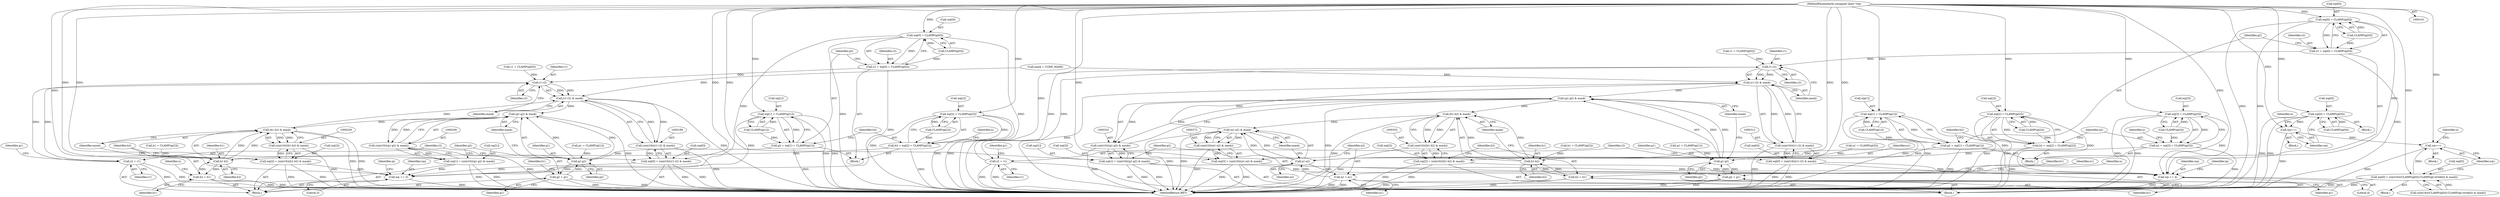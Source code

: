 digraph "0_libtiff_83a4b92815ea04969d494416eaae3d4c6b338e4a#diff-c8b4b355f9b5c06d585b23138e1c185f@pointer" {
"1000105" [label="(MethodParameterIn,unsigned short *wp)"];
"1000133" [label="(Call,wp[0] = CLAMP(ip[0]))"];
"1000131" [label="(Call,r2 = wp[0] = CLAMP(ip[0]))"];
"1000191" [label="(Call,r1-r2)"];
"1000190" [label="(Call,(r1-r2) & mask)"];
"1000188" [label="(Call,(uint16)((r1-r2) & mask))"];
"1000184" [label="(Call,wp[0] = (uint16)((r1-r2) & mask))"];
"1000172" [label="(Call,wp += 3)"];
"1000210" [label="(Call,(g1-g2) & mask)"];
"1000208" [label="(Call,(uint16)((g1-g2) & mask))"];
"1000204" [label="(Call,wp[1] = (uint16)((g1-g2) & mask))"];
"1000230" [label="(Call,(b1-b2) & mask)"];
"1000228" [label="(Call,(uint16)((b1-b2) & mask))"];
"1000224" [label="(Call,wp[2] = (uint16)((b1-b2) & mask))"];
"1000195" [label="(Call,r2 = r1)"];
"1000143" [label="(Call,wp[1] = CLAMP(ip[1]))"];
"1000141" [label="(Call,g2 = wp[1] = CLAMP(ip[1]))"];
"1000211" [label="(Call,g1-g2)"];
"1000215" [label="(Call,g2 = g1)"];
"1000153" [label="(Call,wp[2] = CLAMP(ip[2]))"];
"1000151" [label="(Call,b2 = wp[2] = CLAMP(ip[2]))"];
"1000231" [label="(Call,b1-b2)"];
"1000235" [label="(Call,b2 = b1)"];
"1000246" [label="(Call,wp[0] = CLAMP(ip[0]))"];
"1000244" [label="(Call,r2 = wp[0] = CLAMP(ip[0]))"];
"1000314" [label="(Call,r1-r2)"];
"1000313" [label="(Call,(r1-r2) & mask)"];
"1000311" [label="(Call,(uint16)((r1-r2) & mask))"];
"1000307" [label="(Call,wp[0] = (uint16)((r1-r2) & mask))"];
"1000295" [label="(Call,wp += 4)"];
"1000333" [label="(Call,(g1-g2) & mask)"];
"1000331" [label="(Call,(uint16)((g1-g2) & mask))"];
"1000327" [label="(Call,wp[1] = (uint16)((g1-g2) & mask))"];
"1000353" [label="(Call,(b1-b2) & mask)"];
"1000351" [label="(Call,(uint16)((b1-b2) & mask))"];
"1000347" [label="(Call,wp[2] = (uint16)((b1-b2) & mask))"];
"1000373" [label="(Call,(a1-a2) & mask)"];
"1000371" [label="(Call,(uint16)((a1-a2) & mask))"];
"1000367" [label="(Call,wp[3] = (uint16)((a1-a2) & mask))"];
"1000318" [label="(Call,r2 = r1)"];
"1000256" [label="(Call,wp[1] = CLAMP(ip[1]))"];
"1000254" [label="(Call,g2 = wp[1] = CLAMP(ip[1]))"];
"1000334" [label="(Call,g1-g2)"];
"1000338" [label="(Call,g2 = g1)"];
"1000266" [label="(Call,wp[2] = CLAMP(ip[2]))"];
"1000264" [label="(Call,b2 = wp[2] = CLAMP(ip[2]))"];
"1000354" [label="(Call,b1-b2)"];
"1000358" [label="(Call,b2 = b1)"];
"1000276" [label="(Call,wp[3] = CLAMP(ip[3]))"];
"1000274" [label="(Call,a2 = wp[3] = CLAMP(ip[3]))"];
"1000374" [label="(Call,a1-a2)"];
"1000378" [label="(Call,a2 = a1)"];
"1000385" [label="(Call,wp[0] = CLAMP(ip[0]))"];
"1000393" [label="(Call,wp++)"];
"1000423" [label="(Call,wp++)"];
"1000405" [label="(Call,wp[0] = (uint16)((CLAMP(ip[0])-CLAMP(ip[-stride])) & mask))"];
"1000351" [label="(Call,(uint16)((b1-b2) & mask))"];
"1000307" [label="(Call,wp[0] = (uint16)((r1-r2) & mask))"];
"1000141" [label="(Call,g2 = wp[1] = CLAMP(ip[1]))"];
"1000162" [label="(Identifier,n)"];
"1000193" [label="(Identifier,r2)"];
"1000295" [label="(Call,wp += 4)"];
"1000277" [label="(Call,wp[3])"];
"1000184" [label="(Call,wp[0] = (uint16)((r1-r2) & mask))"];
"1000327" [label="(Call,wp[1] = (uint16)((g1-g2) & mask))"];
"1000353" [label="(Call,(b1-b2) & mask)"];
"1000233" [label="(Identifier,b2)"];
"1000152" [label="(Identifier,b2)"];
"1000254" [label="(Call,g2 = wp[1] = CLAMP(ip[1]))"];
"1000355" [label="(Identifier,b1)"];
"1000243" [label="(Block,)"];
"1000406" [label="(Call,wp[0])"];
"1000194" [label="(Identifier,mask)"];
"1000210" [label="(Call,(g1-g2) & mask)"];
"1000212" [label="(Identifier,g1)"];
"1000157" [label="(Call,CLAMP(ip[2]))"];
"1000218" [label="(Call,b1 = CLAMP(ip[2]))"];
"1000296" [label="(Identifier,wp)"];
"1000356" [label="(Identifier,b2)"];
"1000255" [label="(Identifier,g2)"];
"1000335" [label="(Identifier,g1)"];
"1000336" [label="(Identifier,g2)"];
"1000377" [label="(Identifier,mask)"];
"1000260" [label="(Call,CLAMP(ip[1]))"];
"1000297" [label="(Literal,4)"];
"1000188" [label="(Call,(uint16)((r1-r2) & mask))"];
"1000267" [label="(Call,wp[2])"];
"1000341" [label="(Call,b1 = CLAMP(ip[2]))"];
"1000338" [label="(Call,g2 = g1)"];
"1000301" [label="(Call,r1 = CLAMP(ip[0]))"];
"1000328" [label="(Call,wp[1])"];
"1000354" [label="(Call,b1-b2)"];
"1000405" [label="(Call,wp[0] = (uint16)((CLAMP(ip[0])-CLAMP(ip[-stride])) & mask))"];
"1000225" [label="(Call,wp[2])"];
"1000314" [label="(Call,r1-r2)"];
"1000321" [label="(Call,g1 = CLAMP(ip[1]))"];
"1000154" [label="(Call,wp[2])"];
"1000172" [label="(Call,wp += 3)"];
"1000215" [label="(Call,g2 = g1)"];
"1000348" [label="(Call,wp[2])"];
"1000244" [label="(Call,r2 = wp[0] = CLAMP(ip[0]))"];
"1000382" [label="(Block,)"];
"1000320" [label="(Identifier,r1)"];
"1000409" [label="(Call,(uint16)((CLAMP(ip[0])-CLAMP(ip[-stride])) & mask))"];
"1000168" [label="(Block,)"];
"1000217" [label="(Identifier,g1)"];
"1000274" [label="(Call,a2 = wp[3] = CLAMP(ip[3]))"];
"1000174" [label="(Literal,3)"];
"1000204" [label="(Call,wp[1] = (uint16)((g1-g2) & mask))"];
"1000137" [label="(Call,CLAMP(ip[0]))"];
"1000234" [label="(Identifier,mask)"];
"1000318" [label="(Call,r2 = r1)"];
"1000361" [label="(Call,a1 = CLAMP(ip[3]))"];
"1000214" [label="(Identifier,mask)"];
"1000176" [label="(Identifier,ip)"];
"1000362" [label="(Identifier,a1)"];
"1000147" [label="(Call,CLAMP(ip[1]))"];
"1000375" [label="(Identifier,a1)"];
"1000198" [label="(Call,g1 = CLAMP(ip[1]))"];
"1000213" [label="(Identifier,g2)"];
"1000224" [label="(Call,wp[2] = (uint16)((b1-b2) & mask))"];
"1000380" [label="(Identifier,a1)"];
"1000178" [label="(Call,r1 = CLAMP(ip[0]))"];
"1000342" [label="(Identifier,b1)"];
"1000311" [label="(Call,(uint16)((r1-r2) & mask))"];
"1000266" [label="(Call,wp[2] = CLAMP(ip[2]))"];
"1000228" [label="(Call,(uint16)((b1-b2) & mask))"];
"1000270" [label="(Call,CLAMP(ip[2]))"];
"1000275" [label="(Identifier,a2)"];
"1000367" [label="(Call,wp[3] = (uint16)((a1-a2) & mask))"];
"1000402" [label="(Block,)"];
"1000143" [label="(Call,wp[1] = CLAMP(ip[1]))"];
"1000371" [label="(Call,(uint16)((a1-a2) & mask))"];
"1000360" [label="(Identifier,b1)"];
"1000331" [label="(Call,(uint16)((g1-g2) & mask))"];
"1000166" [label="(Identifier,n)"];
"1000337" [label="(Identifier,mask)"];
"1000359" [label="(Identifier,b2)"];
"1000173" [label="(Identifier,wp)"];
"1000299" [label="(Identifier,ip)"];
"1000376" [label="(Identifier,a2)"];
"1000428" [label="(MethodReturn,RET)"];
"1000134" [label="(Call,wp[0])"];
"1000357" [label="(Identifier,mask)"];
"1000385" [label="(Call,wp[0] = CLAMP(ip[0]))"];
"1000315" [label="(Identifier,r1)"];
"1000322" [label="(Identifier,g1)"];
"1000386" [label="(Call,wp[0])"];
"1000236" [label="(Identifier,b2)"];
"1000280" [label="(Call,CLAMP(ip[3]))"];
"1000235" [label="(Call,b2 = b1)"];
"1000196" [label="(Identifier,r2)"];
"1000423" [label="(Call,wp++)"];
"1000334" [label="(Call,g1-g2)"];
"1000144" [label="(Call,wp[1])"];
"1000347" [label="(Call,wp[2] = (uint16)((b1-b2) & mask))"];
"1000316" [label="(Identifier,r2)"];
"1000265" [label="(Identifier,b2)"];
"1000389" [label="(Call,CLAMP(ip[0]))"];
"1000289" [label="(Identifier,n)"];
"1000151" [label="(Call,b2 = wp[2] = CLAMP(ip[2]))"];
"1000339" [label="(Identifier,g2)"];
"1000153" [label="(Call,wp[2] = CLAMP(ip[2]))"];
"1000394" [label="(Identifier,wp)"];
"1000219" [label="(Identifier,b1)"];
"1000383" [label="(Block,)"];
"1000373" [label="(Call,(a1-a2) & mask)"];
"1000340" [label="(Identifier,g1)"];
"1000192" [label="(Identifier,r1)"];
"1000195" [label="(Call,r2 = r1)"];
"1000231" [label="(Call,b1-b2)"];
"1000105" [label="(MethodParameterIn,unsigned short *wp)"];
"1000257" [label="(Call,wp[1])"];
"1000424" [label="(Identifier,wp)"];
"1000245" [label="(Identifier,r2)"];
"1000131" [label="(Call,r2 = wp[0] = CLAMP(ip[0]))"];
"1000132" [label="(Identifier,r2)"];
"1000256" [label="(Call,wp[1] = CLAMP(ip[1]))"];
"1000368" [label="(Call,wp[3])"];
"1000237" [label="(Identifier,b1)"];
"1000246" [label="(Call,wp[0] = CLAMP(ip[0]))"];
"1000142" [label="(Identifier,g2)"];
"1000205" [label="(Call,wp[1])"];
"1000285" [label="(Identifier,n)"];
"1000185" [label="(Call,wp[0])"];
"1000130" [label="(Block,)"];
"1000403" [label="(Block,)"];
"1000250" [label="(Call,CLAMP(ip[0]))"];
"1000308" [label="(Call,wp[0])"];
"1000211" [label="(Call,g1-g2)"];
"1000291" [label="(Block,)"];
"1000208" [label="(Call,(uint16)((g1-g2) & mask))"];
"1000317" [label="(Identifier,mask)"];
"1000197" [label="(Identifier,r1)"];
"1000276" [label="(Call,wp[3] = CLAMP(ip[3]))"];
"1000232" [label="(Identifier,b1)"];
"1000118" [label="(Call,mask = CODE_MASK)"];
"1000396" [label="(Identifier,n)"];
"1000393" [label="(Call,wp++)"];
"1000374" [label="(Call,a1-a2)"];
"1000216" [label="(Identifier,g2)"];
"1000358" [label="(Call,b2 = b1)"];
"1000264" [label="(Call,b2 = wp[2] = CLAMP(ip[2]))"];
"1000190" [label="(Call,(r1-r2) & mask)"];
"1000313" [label="(Call,(r1-r2) & mask)"];
"1000191" [label="(Call,r1-r2)"];
"1000379" [label="(Identifier,a2)"];
"1000378" [label="(Call,a2 = a1)"];
"1000247" [label="(Call,wp[0])"];
"1000133" [label="(Call,wp[0] = CLAMP(ip[0]))"];
"1000319" [label="(Identifier,r2)"];
"1000426" [label="(Identifier,n)"];
"1000199" [label="(Identifier,g1)"];
"1000333" [label="(Call,(g1-g2) & mask)"];
"1000230" [label="(Call,(b1-b2) & mask)"];
"1000105" -> "1000101"  [label="AST: "];
"1000105" -> "1000428"  [label="DDG: "];
"1000105" -> "1000133"  [label="DDG: "];
"1000105" -> "1000143"  [label="DDG: "];
"1000105" -> "1000153"  [label="DDG: "];
"1000105" -> "1000172"  [label="DDG: "];
"1000105" -> "1000184"  [label="DDG: "];
"1000105" -> "1000204"  [label="DDG: "];
"1000105" -> "1000224"  [label="DDG: "];
"1000105" -> "1000246"  [label="DDG: "];
"1000105" -> "1000256"  [label="DDG: "];
"1000105" -> "1000266"  [label="DDG: "];
"1000105" -> "1000276"  [label="DDG: "];
"1000105" -> "1000295"  [label="DDG: "];
"1000105" -> "1000307"  [label="DDG: "];
"1000105" -> "1000327"  [label="DDG: "];
"1000105" -> "1000347"  [label="DDG: "];
"1000105" -> "1000367"  [label="DDG: "];
"1000105" -> "1000385"  [label="DDG: "];
"1000105" -> "1000393"  [label="DDG: "];
"1000105" -> "1000405"  [label="DDG: "];
"1000105" -> "1000423"  [label="DDG: "];
"1000133" -> "1000131"  [label="AST: "];
"1000133" -> "1000137"  [label="CFG: "];
"1000134" -> "1000133"  [label="AST: "];
"1000137" -> "1000133"  [label="AST: "];
"1000131" -> "1000133"  [label="CFG: "];
"1000133" -> "1000428"  [label="DDG: "];
"1000133" -> "1000428"  [label="DDG: "];
"1000133" -> "1000131"  [label="DDG: "];
"1000137" -> "1000133"  [label="DDG: "];
"1000133" -> "1000172"  [label="DDG: "];
"1000131" -> "1000130"  [label="AST: "];
"1000132" -> "1000131"  [label="AST: "];
"1000142" -> "1000131"  [label="CFG: "];
"1000131" -> "1000428"  [label="DDG: "];
"1000137" -> "1000131"  [label="DDG: "];
"1000131" -> "1000191"  [label="DDG: "];
"1000191" -> "1000190"  [label="AST: "];
"1000191" -> "1000193"  [label="CFG: "];
"1000192" -> "1000191"  [label="AST: "];
"1000193" -> "1000191"  [label="AST: "];
"1000194" -> "1000191"  [label="CFG: "];
"1000191" -> "1000190"  [label="DDG: "];
"1000191" -> "1000190"  [label="DDG: "];
"1000178" -> "1000191"  [label="DDG: "];
"1000195" -> "1000191"  [label="DDG: "];
"1000191" -> "1000195"  [label="DDG: "];
"1000190" -> "1000188"  [label="AST: "];
"1000190" -> "1000194"  [label="CFG: "];
"1000194" -> "1000190"  [label="AST: "];
"1000188" -> "1000190"  [label="CFG: "];
"1000190" -> "1000428"  [label="DDG: "];
"1000190" -> "1000188"  [label="DDG: "];
"1000190" -> "1000188"  [label="DDG: "];
"1000230" -> "1000190"  [label="DDG: "];
"1000118" -> "1000190"  [label="DDG: "];
"1000190" -> "1000210"  [label="DDG: "];
"1000188" -> "1000184"  [label="AST: "];
"1000189" -> "1000188"  [label="AST: "];
"1000184" -> "1000188"  [label="CFG: "];
"1000188" -> "1000428"  [label="DDG: "];
"1000188" -> "1000184"  [label="DDG: "];
"1000184" -> "1000168"  [label="AST: "];
"1000185" -> "1000184"  [label="AST: "];
"1000196" -> "1000184"  [label="CFG: "];
"1000184" -> "1000428"  [label="DDG: "];
"1000184" -> "1000428"  [label="DDG: "];
"1000184" -> "1000172"  [label="DDG: "];
"1000172" -> "1000168"  [label="AST: "];
"1000172" -> "1000174"  [label="CFG: "];
"1000173" -> "1000172"  [label="AST: "];
"1000174" -> "1000172"  [label="AST: "];
"1000176" -> "1000172"  [label="CFG: "];
"1000172" -> "1000428"  [label="DDG: "];
"1000224" -> "1000172"  [label="DDG: "];
"1000153" -> "1000172"  [label="DDG: "];
"1000204" -> "1000172"  [label="DDG: "];
"1000143" -> "1000172"  [label="DDG: "];
"1000210" -> "1000208"  [label="AST: "];
"1000210" -> "1000214"  [label="CFG: "];
"1000211" -> "1000210"  [label="AST: "];
"1000214" -> "1000210"  [label="AST: "];
"1000208" -> "1000210"  [label="CFG: "];
"1000210" -> "1000428"  [label="DDG: "];
"1000210" -> "1000208"  [label="DDG: "];
"1000210" -> "1000208"  [label="DDG: "];
"1000211" -> "1000210"  [label="DDG: "];
"1000211" -> "1000210"  [label="DDG: "];
"1000210" -> "1000230"  [label="DDG: "];
"1000208" -> "1000204"  [label="AST: "];
"1000209" -> "1000208"  [label="AST: "];
"1000204" -> "1000208"  [label="CFG: "];
"1000208" -> "1000428"  [label="DDG: "];
"1000208" -> "1000204"  [label="DDG: "];
"1000204" -> "1000168"  [label="AST: "];
"1000205" -> "1000204"  [label="AST: "];
"1000216" -> "1000204"  [label="CFG: "];
"1000204" -> "1000428"  [label="DDG: "];
"1000204" -> "1000428"  [label="DDG: "];
"1000230" -> "1000228"  [label="AST: "];
"1000230" -> "1000234"  [label="CFG: "];
"1000231" -> "1000230"  [label="AST: "];
"1000234" -> "1000230"  [label="AST: "];
"1000228" -> "1000230"  [label="CFG: "];
"1000230" -> "1000428"  [label="DDG: "];
"1000230" -> "1000428"  [label="DDG: "];
"1000230" -> "1000228"  [label="DDG: "];
"1000230" -> "1000228"  [label="DDG: "];
"1000231" -> "1000230"  [label="DDG: "];
"1000231" -> "1000230"  [label="DDG: "];
"1000228" -> "1000224"  [label="AST: "];
"1000229" -> "1000228"  [label="AST: "];
"1000224" -> "1000228"  [label="CFG: "];
"1000228" -> "1000428"  [label="DDG: "];
"1000228" -> "1000224"  [label="DDG: "];
"1000224" -> "1000168"  [label="AST: "];
"1000225" -> "1000224"  [label="AST: "];
"1000236" -> "1000224"  [label="CFG: "];
"1000224" -> "1000428"  [label="DDG: "];
"1000224" -> "1000428"  [label="DDG: "];
"1000195" -> "1000168"  [label="AST: "];
"1000195" -> "1000197"  [label="CFG: "];
"1000196" -> "1000195"  [label="AST: "];
"1000197" -> "1000195"  [label="AST: "];
"1000199" -> "1000195"  [label="CFG: "];
"1000195" -> "1000428"  [label="DDG: "];
"1000195" -> "1000428"  [label="DDG: "];
"1000143" -> "1000141"  [label="AST: "];
"1000143" -> "1000147"  [label="CFG: "];
"1000144" -> "1000143"  [label="AST: "];
"1000147" -> "1000143"  [label="AST: "];
"1000141" -> "1000143"  [label="CFG: "];
"1000143" -> "1000428"  [label="DDG: "];
"1000143" -> "1000428"  [label="DDG: "];
"1000143" -> "1000141"  [label="DDG: "];
"1000147" -> "1000143"  [label="DDG: "];
"1000141" -> "1000130"  [label="AST: "];
"1000142" -> "1000141"  [label="AST: "];
"1000152" -> "1000141"  [label="CFG: "];
"1000141" -> "1000428"  [label="DDG: "];
"1000147" -> "1000141"  [label="DDG: "];
"1000141" -> "1000211"  [label="DDG: "];
"1000211" -> "1000213"  [label="CFG: "];
"1000212" -> "1000211"  [label="AST: "];
"1000213" -> "1000211"  [label="AST: "];
"1000214" -> "1000211"  [label="CFG: "];
"1000198" -> "1000211"  [label="DDG: "];
"1000215" -> "1000211"  [label="DDG: "];
"1000211" -> "1000215"  [label="DDG: "];
"1000215" -> "1000168"  [label="AST: "];
"1000215" -> "1000217"  [label="CFG: "];
"1000216" -> "1000215"  [label="AST: "];
"1000217" -> "1000215"  [label="AST: "];
"1000219" -> "1000215"  [label="CFG: "];
"1000215" -> "1000428"  [label="DDG: "];
"1000215" -> "1000428"  [label="DDG: "];
"1000153" -> "1000151"  [label="AST: "];
"1000153" -> "1000157"  [label="CFG: "];
"1000154" -> "1000153"  [label="AST: "];
"1000157" -> "1000153"  [label="AST: "];
"1000151" -> "1000153"  [label="CFG: "];
"1000153" -> "1000428"  [label="DDG: "];
"1000153" -> "1000428"  [label="DDG: "];
"1000153" -> "1000151"  [label="DDG: "];
"1000157" -> "1000153"  [label="DDG: "];
"1000151" -> "1000130"  [label="AST: "];
"1000152" -> "1000151"  [label="AST: "];
"1000162" -> "1000151"  [label="CFG: "];
"1000151" -> "1000428"  [label="DDG: "];
"1000157" -> "1000151"  [label="DDG: "];
"1000151" -> "1000231"  [label="DDG: "];
"1000231" -> "1000233"  [label="CFG: "];
"1000232" -> "1000231"  [label="AST: "];
"1000233" -> "1000231"  [label="AST: "];
"1000234" -> "1000231"  [label="CFG: "];
"1000218" -> "1000231"  [label="DDG: "];
"1000235" -> "1000231"  [label="DDG: "];
"1000231" -> "1000235"  [label="DDG: "];
"1000235" -> "1000168"  [label="AST: "];
"1000235" -> "1000237"  [label="CFG: "];
"1000236" -> "1000235"  [label="AST: "];
"1000237" -> "1000235"  [label="AST: "];
"1000166" -> "1000235"  [label="CFG: "];
"1000235" -> "1000428"  [label="DDG: "];
"1000235" -> "1000428"  [label="DDG: "];
"1000246" -> "1000244"  [label="AST: "];
"1000246" -> "1000250"  [label="CFG: "];
"1000247" -> "1000246"  [label="AST: "];
"1000250" -> "1000246"  [label="AST: "];
"1000244" -> "1000246"  [label="CFG: "];
"1000246" -> "1000428"  [label="DDG: "];
"1000246" -> "1000428"  [label="DDG: "];
"1000246" -> "1000244"  [label="DDG: "];
"1000250" -> "1000246"  [label="DDG: "];
"1000246" -> "1000295"  [label="DDG: "];
"1000244" -> "1000243"  [label="AST: "];
"1000245" -> "1000244"  [label="AST: "];
"1000255" -> "1000244"  [label="CFG: "];
"1000244" -> "1000428"  [label="DDG: "];
"1000250" -> "1000244"  [label="DDG: "];
"1000244" -> "1000314"  [label="DDG: "];
"1000314" -> "1000313"  [label="AST: "];
"1000314" -> "1000316"  [label="CFG: "];
"1000315" -> "1000314"  [label="AST: "];
"1000316" -> "1000314"  [label="AST: "];
"1000317" -> "1000314"  [label="CFG: "];
"1000314" -> "1000313"  [label="DDG: "];
"1000314" -> "1000313"  [label="DDG: "];
"1000301" -> "1000314"  [label="DDG: "];
"1000318" -> "1000314"  [label="DDG: "];
"1000314" -> "1000318"  [label="DDG: "];
"1000313" -> "1000311"  [label="AST: "];
"1000313" -> "1000317"  [label="CFG: "];
"1000317" -> "1000313"  [label="AST: "];
"1000311" -> "1000313"  [label="CFG: "];
"1000313" -> "1000428"  [label="DDG: "];
"1000313" -> "1000311"  [label="DDG: "];
"1000313" -> "1000311"  [label="DDG: "];
"1000373" -> "1000313"  [label="DDG: "];
"1000118" -> "1000313"  [label="DDG: "];
"1000313" -> "1000333"  [label="DDG: "];
"1000311" -> "1000307"  [label="AST: "];
"1000312" -> "1000311"  [label="AST: "];
"1000307" -> "1000311"  [label="CFG: "];
"1000311" -> "1000428"  [label="DDG: "];
"1000311" -> "1000307"  [label="DDG: "];
"1000307" -> "1000291"  [label="AST: "];
"1000308" -> "1000307"  [label="AST: "];
"1000319" -> "1000307"  [label="CFG: "];
"1000307" -> "1000428"  [label="DDG: "];
"1000307" -> "1000428"  [label="DDG: "];
"1000307" -> "1000295"  [label="DDG: "];
"1000295" -> "1000291"  [label="AST: "];
"1000295" -> "1000297"  [label="CFG: "];
"1000296" -> "1000295"  [label="AST: "];
"1000297" -> "1000295"  [label="AST: "];
"1000299" -> "1000295"  [label="CFG: "];
"1000295" -> "1000428"  [label="DDG: "];
"1000367" -> "1000295"  [label="DDG: "];
"1000327" -> "1000295"  [label="DDG: "];
"1000276" -> "1000295"  [label="DDG: "];
"1000256" -> "1000295"  [label="DDG: "];
"1000347" -> "1000295"  [label="DDG: "];
"1000266" -> "1000295"  [label="DDG: "];
"1000333" -> "1000331"  [label="AST: "];
"1000333" -> "1000337"  [label="CFG: "];
"1000334" -> "1000333"  [label="AST: "];
"1000337" -> "1000333"  [label="AST: "];
"1000331" -> "1000333"  [label="CFG: "];
"1000333" -> "1000428"  [label="DDG: "];
"1000333" -> "1000331"  [label="DDG: "];
"1000333" -> "1000331"  [label="DDG: "];
"1000334" -> "1000333"  [label="DDG: "];
"1000334" -> "1000333"  [label="DDG: "];
"1000333" -> "1000353"  [label="DDG: "];
"1000331" -> "1000327"  [label="AST: "];
"1000332" -> "1000331"  [label="AST: "];
"1000327" -> "1000331"  [label="CFG: "];
"1000331" -> "1000428"  [label="DDG: "];
"1000331" -> "1000327"  [label="DDG: "];
"1000327" -> "1000291"  [label="AST: "];
"1000328" -> "1000327"  [label="AST: "];
"1000339" -> "1000327"  [label="CFG: "];
"1000327" -> "1000428"  [label="DDG: "];
"1000327" -> "1000428"  [label="DDG: "];
"1000353" -> "1000351"  [label="AST: "];
"1000353" -> "1000357"  [label="CFG: "];
"1000354" -> "1000353"  [label="AST: "];
"1000357" -> "1000353"  [label="AST: "];
"1000351" -> "1000353"  [label="CFG: "];
"1000353" -> "1000428"  [label="DDG: "];
"1000353" -> "1000351"  [label="DDG: "];
"1000353" -> "1000351"  [label="DDG: "];
"1000354" -> "1000353"  [label="DDG: "];
"1000354" -> "1000353"  [label="DDG: "];
"1000353" -> "1000373"  [label="DDG: "];
"1000351" -> "1000347"  [label="AST: "];
"1000352" -> "1000351"  [label="AST: "];
"1000347" -> "1000351"  [label="CFG: "];
"1000351" -> "1000428"  [label="DDG: "];
"1000351" -> "1000347"  [label="DDG: "];
"1000347" -> "1000291"  [label="AST: "];
"1000348" -> "1000347"  [label="AST: "];
"1000359" -> "1000347"  [label="CFG: "];
"1000347" -> "1000428"  [label="DDG: "];
"1000347" -> "1000428"  [label="DDG: "];
"1000373" -> "1000371"  [label="AST: "];
"1000373" -> "1000377"  [label="CFG: "];
"1000374" -> "1000373"  [label="AST: "];
"1000377" -> "1000373"  [label="AST: "];
"1000371" -> "1000373"  [label="CFG: "];
"1000373" -> "1000428"  [label="DDG: "];
"1000373" -> "1000428"  [label="DDG: "];
"1000373" -> "1000371"  [label="DDG: "];
"1000373" -> "1000371"  [label="DDG: "];
"1000374" -> "1000373"  [label="DDG: "];
"1000374" -> "1000373"  [label="DDG: "];
"1000371" -> "1000367"  [label="AST: "];
"1000372" -> "1000371"  [label="AST: "];
"1000367" -> "1000371"  [label="CFG: "];
"1000371" -> "1000428"  [label="DDG: "];
"1000371" -> "1000367"  [label="DDG: "];
"1000367" -> "1000291"  [label="AST: "];
"1000368" -> "1000367"  [label="AST: "];
"1000379" -> "1000367"  [label="CFG: "];
"1000367" -> "1000428"  [label="DDG: "];
"1000367" -> "1000428"  [label="DDG: "];
"1000318" -> "1000291"  [label="AST: "];
"1000318" -> "1000320"  [label="CFG: "];
"1000319" -> "1000318"  [label="AST: "];
"1000320" -> "1000318"  [label="AST: "];
"1000322" -> "1000318"  [label="CFG: "];
"1000318" -> "1000428"  [label="DDG: "];
"1000318" -> "1000428"  [label="DDG: "];
"1000256" -> "1000254"  [label="AST: "];
"1000256" -> "1000260"  [label="CFG: "];
"1000257" -> "1000256"  [label="AST: "];
"1000260" -> "1000256"  [label="AST: "];
"1000254" -> "1000256"  [label="CFG: "];
"1000256" -> "1000428"  [label="DDG: "];
"1000256" -> "1000428"  [label="DDG: "];
"1000256" -> "1000254"  [label="DDG: "];
"1000260" -> "1000256"  [label="DDG: "];
"1000254" -> "1000243"  [label="AST: "];
"1000255" -> "1000254"  [label="AST: "];
"1000265" -> "1000254"  [label="CFG: "];
"1000254" -> "1000428"  [label="DDG: "];
"1000260" -> "1000254"  [label="DDG: "];
"1000254" -> "1000334"  [label="DDG: "];
"1000334" -> "1000336"  [label="CFG: "];
"1000335" -> "1000334"  [label="AST: "];
"1000336" -> "1000334"  [label="AST: "];
"1000337" -> "1000334"  [label="CFG: "];
"1000321" -> "1000334"  [label="DDG: "];
"1000338" -> "1000334"  [label="DDG: "];
"1000334" -> "1000338"  [label="DDG: "];
"1000338" -> "1000291"  [label="AST: "];
"1000338" -> "1000340"  [label="CFG: "];
"1000339" -> "1000338"  [label="AST: "];
"1000340" -> "1000338"  [label="AST: "];
"1000342" -> "1000338"  [label="CFG: "];
"1000338" -> "1000428"  [label="DDG: "];
"1000338" -> "1000428"  [label="DDG: "];
"1000266" -> "1000264"  [label="AST: "];
"1000266" -> "1000270"  [label="CFG: "];
"1000267" -> "1000266"  [label="AST: "];
"1000270" -> "1000266"  [label="AST: "];
"1000264" -> "1000266"  [label="CFG: "];
"1000266" -> "1000428"  [label="DDG: "];
"1000266" -> "1000428"  [label="DDG: "];
"1000266" -> "1000264"  [label="DDG: "];
"1000270" -> "1000266"  [label="DDG: "];
"1000264" -> "1000243"  [label="AST: "];
"1000265" -> "1000264"  [label="AST: "];
"1000275" -> "1000264"  [label="CFG: "];
"1000264" -> "1000428"  [label="DDG: "];
"1000270" -> "1000264"  [label="DDG: "];
"1000264" -> "1000354"  [label="DDG: "];
"1000354" -> "1000356"  [label="CFG: "];
"1000355" -> "1000354"  [label="AST: "];
"1000356" -> "1000354"  [label="AST: "];
"1000357" -> "1000354"  [label="CFG: "];
"1000341" -> "1000354"  [label="DDG: "];
"1000358" -> "1000354"  [label="DDG: "];
"1000354" -> "1000358"  [label="DDG: "];
"1000358" -> "1000291"  [label="AST: "];
"1000358" -> "1000360"  [label="CFG: "];
"1000359" -> "1000358"  [label="AST: "];
"1000360" -> "1000358"  [label="AST: "];
"1000362" -> "1000358"  [label="CFG: "];
"1000358" -> "1000428"  [label="DDG: "];
"1000358" -> "1000428"  [label="DDG: "];
"1000276" -> "1000274"  [label="AST: "];
"1000276" -> "1000280"  [label="CFG: "];
"1000277" -> "1000276"  [label="AST: "];
"1000280" -> "1000276"  [label="AST: "];
"1000274" -> "1000276"  [label="CFG: "];
"1000276" -> "1000428"  [label="DDG: "];
"1000276" -> "1000428"  [label="DDG: "];
"1000276" -> "1000274"  [label="DDG: "];
"1000280" -> "1000276"  [label="DDG: "];
"1000274" -> "1000243"  [label="AST: "];
"1000275" -> "1000274"  [label="AST: "];
"1000285" -> "1000274"  [label="CFG: "];
"1000274" -> "1000428"  [label="DDG: "];
"1000280" -> "1000274"  [label="DDG: "];
"1000274" -> "1000374"  [label="DDG: "];
"1000374" -> "1000376"  [label="CFG: "];
"1000375" -> "1000374"  [label="AST: "];
"1000376" -> "1000374"  [label="AST: "];
"1000377" -> "1000374"  [label="CFG: "];
"1000361" -> "1000374"  [label="DDG: "];
"1000378" -> "1000374"  [label="DDG: "];
"1000374" -> "1000378"  [label="DDG: "];
"1000378" -> "1000291"  [label="AST: "];
"1000378" -> "1000380"  [label="CFG: "];
"1000379" -> "1000378"  [label="AST: "];
"1000380" -> "1000378"  [label="AST: "];
"1000289" -> "1000378"  [label="CFG: "];
"1000378" -> "1000428"  [label="DDG: "];
"1000378" -> "1000428"  [label="DDG: "];
"1000385" -> "1000383"  [label="AST: "];
"1000385" -> "1000389"  [label="CFG: "];
"1000386" -> "1000385"  [label="AST: "];
"1000389" -> "1000385"  [label="AST: "];
"1000394" -> "1000385"  [label="CFG: "];
"1000385" -> "1000428"  [label="DDG: "];
"1000385" -> "1000428"  [label="DDG: "];
"1000389" -> "1000385"  [label="DDG: "];
"1000385" -> "1000393"  [label="DDG: "];
"1000393" -> "1000382"  [label="AST: "];
"1000393" -> "1000394"  [label="CFG: "];
"1000394" -> "1000393"  [label="AST: "];
"1000396" -> "1000393"  [label="CFG: "];
"1000393" -> "1000428"  [label="DDG: "];
"1000393" -> "1000423"  [label="DDG: "];
"1000423" -> "1000402"  [label="AST: "];
"1000423" -> "1000424"  [label="CFG: "];
"1000424" -> "1000423"  [label="AST: "];
"1000426" -> "1000423"  [label="CFG: "];
"1000423" -> "1000428"  [label="DDG: "];
"1000405" -> "1000423"  [label="DDG: "];
"1000405" -> "1000403"  [label="AST: "];
"1000405" -> "1000409"  [label="CFG: "];
"1000406" -> "1000405"  [label="AST: "];
"1000409" -> "1000405"  [label="AST: "];
"1000424" -> "1000405"  [label="CFG: "];
"1000405" -> "1000428"  [label="DDG: "];
"1000405" -> "1000428"  [label="DDG: "];
"1000409" -> "1000405"  [label="DDG: "];
}
